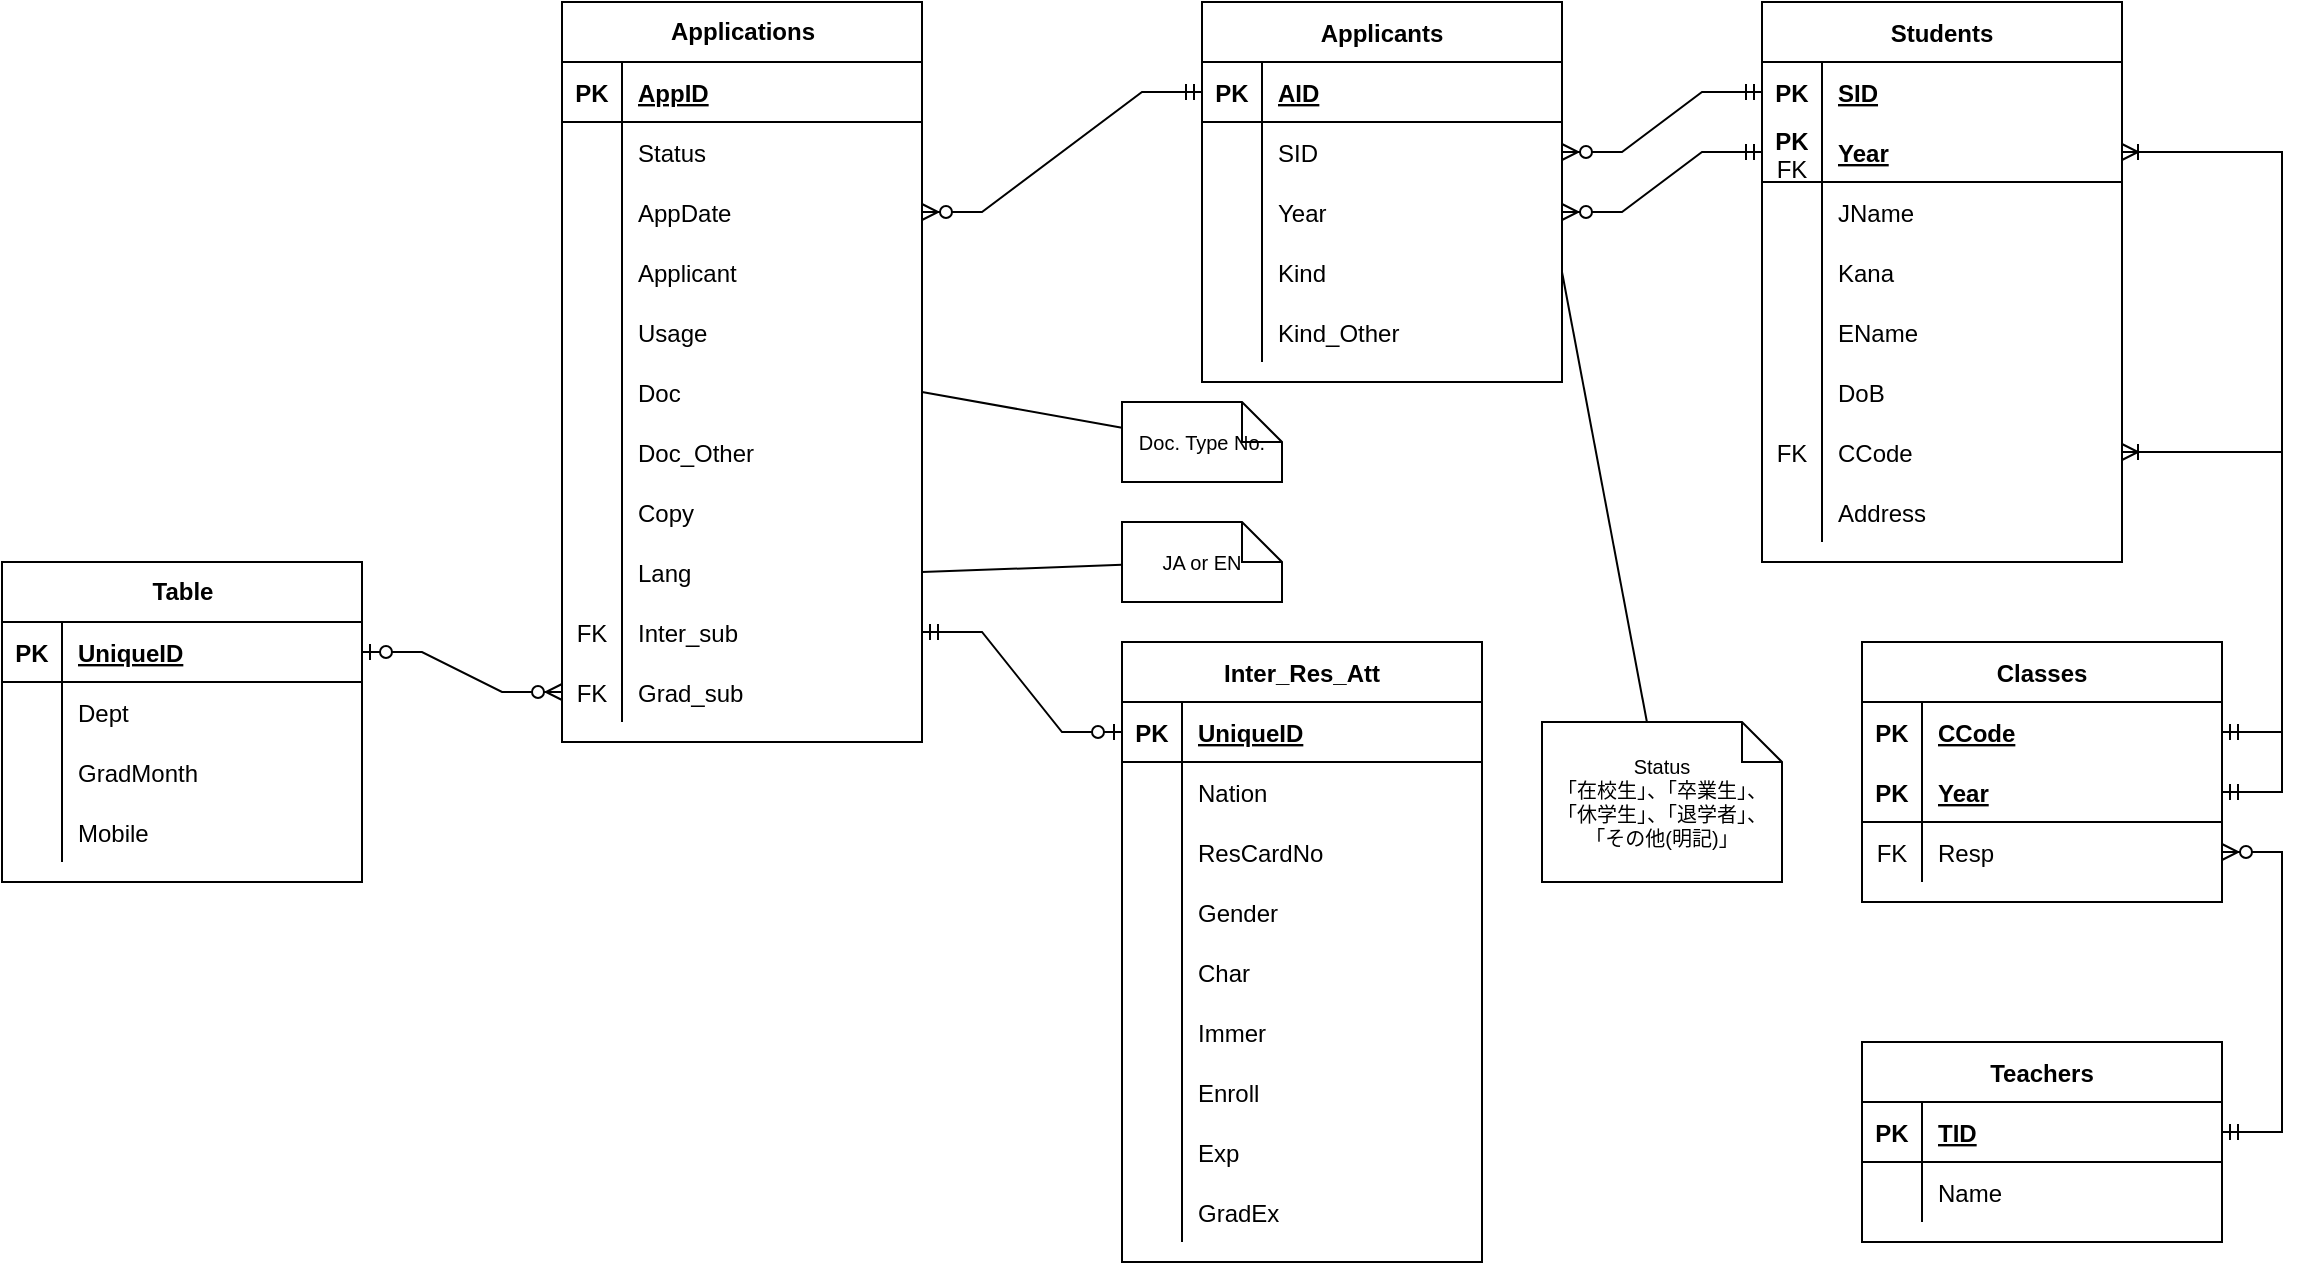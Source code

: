 <mxfile version="13.6.2" type="device"><diagram id="6iHWt4eawKjjmFXK4qab" name="app."><mxGraphModel dx="1423" dy="882" grid="1" gridSize="10" guides="1" tooltips="1" connect="1" arrows="1" fold="1" page="1" pageScale="1" pageWidth="1169" pageHeight="827" math="0" shadow="0"><root><mxCell id="0"/><mxCell id="1" parent="0"/><mxCell id="gwAdQqBneZFHo5yo5aBn-1" style="rounded=0;orthogonalLoop=1;jettySize=auto;html=1;fontSize=10;endArrow=none;endFill=0;entryX=1;entryY=0.5;entryDx=0;entryDy=0;" edge="1" parent="1" source="gwAdQqBneZFHo5yo5aBn-2" target="gwAdQqBneZFHo5yo5aBn-25"><mxGeometry relative="1" as="geometry"/></mxCell><mxCell id="gwAdQqBneZFHo5yo5aBn-2" value="Status&lt;br style=&quot;font-size: 10px&quot;&gt;「在校生」、「卒業生」、「休学生」、「退学者」、「その他(明記)」" style="shape=note;size=20;whiteSpace=wrap;html=1;fontSize=10;" vertex="1" parent="1"><mxGeometry x="780" y="440" width="120" height="80" as="geometry"/></mxCell><mxCell id="gwAdQqBneZFHo5yo5aBn-3" style="edgeStyle=entityRelationEdgeStyle;rounded=0;orthogonalLoop=1;jettySize=auto;html=1;startArrow=ERmandOne;startFill=0;endArrow=ERzeroToMany;endFill=1;" edge="1" parent="1" source="gwAdQqBneZFHo5yo5aBn-66" target="gwAdQqBneZFHo5yo5aBn-19"><mxGeometry relative="1" as="geometry"/></mxCell><mxCell id="gwAdQqBneZFHo5yo5aBn-4" style="edgeStyle=entityRelationEdgeStyle;rounded=0;orthogonalLoop=1;jettySize=auto;html=1;startArrow=ERmandOne;startFill=0;endArrow=ERzeroToMany;endFill=1;" edge="1" parent="1" source="gwAdQqBneZFHo5yo5aBn-69" target="gwAdQqBneZFHo5yo5aBn-22"><mxGeometry relative="1" as="geometry"/></mxCell><mxCell id="gwAdQqBneZFHo5yo5aBn-5" style="edgeStyle=entityRelationEdgeStyle;rounded=0;orthogonalLoop=1;jettySize=auto;html=1;startArrow=ERmandOne;startFill=0;endArrow=ERoneToMany;endFill=0;" edge="1" parent="1" source="gwAdQqBneZFHo5yo5aBn-132" target="gwAdQqBneZFHo5yo5aBn-84"><mxGeometry relative="1" as="geometry"/></mxCell><mxCell id="gwAdQqBneZFHo5yo5aBn-6" style="edgeStyle=entityRelationEdgeStyle;rounded=0;orthogonalLoop=1;jettySize=auto;html=1;startArrow=ERmandOne;startFill=0;endArrow=ERoneToMany;endFill=0;" edge="1" parent="1" source="gwAdQqBneZFHo5yo5aBn-135" target="gwAdQqBneZFHo5yo5aBn-69"><mxGeometry relative="1" as="geometry"/></mxCell><mxCell id="gwAdQqBneZFHo5yo5aBn-7" style="edgeStyle=entityRelationEdgeStyle;rounded=0;orthogonalLoop=1;jettySize=auto;html=1;startArrow=ERmandOne;startFill=0;endArrow=ERzeroToMany;endFill=1;" edge="1" parent="1" source="gwAdQqBneZFHo5yo5aBn-142" target="gwAdQqBneZFHo5yo5aBn-138"><mxGeometry relative="1" as="geometry"/></mxCell><mxCell id="gwAdQqBneZFHo5yo5aBn-8" style="rounded=0;orthogonalLoop=1;jettySize=auto;html=1;endArrow=none;endFill=0;fontSize=10;entryX=1;entryY=0.5;entryDx=0;entryDy=0;" edge="1" parent="1" source="gwAdQqBneZFHo5yo5aBn-9" target="gwAdQqBneZFHo5yo5aBn-56"><mxGeometry relative="1" as="geometry"/></mxCell><mxCell id="gwAdQqBneZFHo5yo5aBn-9" value="JA or EN" style="shape=note;size=20;whiteSpace=wrap;html=1;strokeColor=#000000;fontSize=10;" vertex="1" parent="1"><mxGeometry x="570" y="340" width="80" height="40" as="geometry"/></mxCell><mxCell id="gwAdQqBneZFHo5yo5aBn-10" style="edgeStyle=entityRelationEdgeStyle;rounded=0;orthogonalLoop=1;jettySize=auto;html=1;startArrow=ERzeroToOne;startFill=1;endArrow=ERmandOne;endFill=0;" edge="1" parent="1" source="gwAdQqBneZFHo5yo5aBn-91" target="gwAdQqBneZFHo5yo5aBn-59"><mxGeometry relative="1" as="geometry"/></mxCell><mxCell id="gwAdQqBneZFHo5yo5aBn-11" style="edgeStyle=entityRelationEdgeStyle;rounded=0;orthogonalLoop=1;jettySize=auto;html=1;exitX=1;exitY=0.5;exitDx=0;exitDy=0;startArrow=ERzeroToMany;startFill=1;endArrow=ERmandOne;endFill=0;" edge="1" parent="1" source="gwAdQqBneZFHo5yo5aBn-38" target="gwAdQqBneZFHo5yo5aBn-16"><mxGeometry relative="1" as="geometry"/></mxCell><mxCell id="gwAdQqBneZFHo5yo5aBn-12" value="Doc. Type No." style="shape=note;size=20;whiteSpace=wrap;html=1;strokeColor=#000000;fontSize=10;" vertex="1" parent="1"><mxGeometry x="570" y="280" width="80" height="40" as="geometry"/></mxCell><mxCell id="gwAdQqBneZFHo5yo5aBn-13" style="rounded=0;orthogonalLoop=1;jettySize=auto;html=1;exitX=1;exitY=0.5;exitDx=0;exitDy=0;startArrow=none;startFill=0;endArrow=none;endFill=0;" edge="1" parent="1" source="gwAdQqBneZFHo5yo5aBn-47" target="gwAdQqBneZFHo5yo5aBn-12"><mxGeometry relative="1" as="geometry"/></mxCell><mxCell id="gwAdQqBneZFHo5yo5aBn-14" style="edgeStyle=entityRelationEdgeStyle;rounded=0;orthogonalLoop=1;jettySize=auto;html=1;exitX=1;exitY=0.5;exitDx=0;exitDy=0;startArrow=ERzeroToOne;startFill=1;endArrow=ERzeroToMany;endFill=1;" edge="1" parent="1" source="gwAdQqBneZFHo5yo5aBn-119" target="gwAdQqBneZFHo5yo5aBn-62"><mxGeometry relative="1" as="geometry"/></mxCell><mxCell id="gwAdQqBneZFHo5yo5aBn-15" value="Applicants" style="shape=table;startSize=30;container=1;collapsible=1;childLayout=tableLayout;fixedRows=1;rowLines=0;fontStyle=1;align=center;resizeLast=1;strokeColor=#000000;" vertex="1" parent="1"><mxGeometry x="610" y="80" width="180" height="190" as="geometry"/></mxCell><mxCell id="gwAdQqBneZFHo5yo5aBn-16" value="" style="shape=partialRectangle;collapsible=0;dropTarget=0;pointerEvents=0;fillColor=none;top=0;left=0;bottom=1;right=0;points=[[0,0.5],[1,0.5]];portConstraint=eastwest;" vertex="1" parent="gwAdQqBneZFHo5yo5aBn-15"><mxGeometry y="30" width="180" height="30" as="geometry"/></mxCell><mxCell id="gwAdQqBneZFHo5yo5aBn-17" value="PK" style="shape=partialRectangle;connectable=0;fillColor=none;top=0;left=0;bottom=0;right=0;fontStyle=1;overflow=hidden;" vertex="1" parent="gwAdQqBneZFHo5yo5aBn-16"><mxGeometry width="30" height="30" as="geometry"/></mxCell><mxCell id="gwAdQqBneZFHo5yo5aBn-18" value="AID" style="shape=partialRectangle;connectable=0;fillColor=none;top=0;left=0;bottom=0;right=0;align=left;spacingLeft=6;fontStyle=5;overflow=hidden;" vertex="1" parent="gwAdQqBneZFHo5yo5aBn-16"><mxGeometry x="30" width="150" height="30" as="geometry"/></mxCell><mxCell id="gwAdQqBneZFHo5yo5aBn-19" value="" style="shape=partialRectangle;collapsible=0;dropTarget=0;pointerEvents=0;fillColor=none;top=0;left=0;bottom=0;right=0;points=[[0,0.5],[1,0.5]];portConstraint=eastwest;" vertex="1" parent="gwAdQqBneZFHo5yo5aBn-15"><mxGeometry y="60" width="180" height="30" as="geometry"/></mxCell><mxCell id="gwAdQqBneZFHo5yo5aBn-20" value="" style="shape=partialRectangle;connectable=0;fillColor=none;top=0;left=0;bottom=0;right=0;editable=1;overflow=hidden;" vertex="1" parent="gwAdQqBneZFHo5yo5aBn-19"><mxGeometry width="30" height="30" as="geometry"/></mxCell><mxCell id="gwAdQqBneZFHo5yo5aBn-21" value="SID" style="shape=partialRectangle;connectable=0;fillColor=none;top=0;left=0;bottom=0;right=0;align=left;spacingLeft=6;overflow=hidden;" vertex="1" parent="gwAdQqBneZFHo5yo5aBn-19"><mxGeometry x="30" width="150" height="30" as="geometry"/></mxCell><mxCell id="gwAdQqBneZFHo5yo5aBn-22" value="" style="shape=partialRectangle;collapsible=0;dropTarget=0;pointerEvents=0;fillColor=none;top=0;left=0;bottom=0;right=0;points=[[0,0.5],[1,0.5]];portConstraint=eastwest;" vertex="1" parent="gwAdQqBneZFHo5yo5aBn-15"><mxGeometry y="90" width="180" height="30" as="geometry"/></mxCell><mxCell id="gwAdQqBneZFHo5yo5aBn-23" value="" style="shape=partialRectangle;connectable=0;fillColor=none;top=0;left=0;bottom=0;right=0;editable=1;overflow=hidden;" vertex="1" parent="gwAdQqBneZFHo5yo5aBn-22"><mxGeometry width="30" height="30" as="geometry"/></mxCell><mxCell id="gwAdQqBneZFHo5yo5aBn-24" value="Year" style="shape=partialRectangle;connectable=0;fillColor=none;top=0;left=0;bottom=0;right=0;align=left;spacingLeft=6;overflow=hidden;" vertex="1" parent="gwAdQqBneZFHo5yo5aBn-22"><mxGeometry x="30" width="150" height="30" as="geometry"/></mxCell><mxCell id="gwAdQqBneZFHo5yo5aBn-25" value="" style="shape=partialRectangle;collapsible=0;dropTarget=0;pointerEvents=0;fillColor=none;top=0;left=0;bottom=0;right=0;points=[[0,0.5],[1,0.5]];portConstraint=eastwest;" vertex="1" parent="gwAdQqBneZFHo5yo5aBn-15"><mxGeometry y="120" width="180" height="30" as="geometry"/></mxCell><mxCell id="gwAdQqBneZFHo5yo5aBn-26" value="" style="shape=partialRectangle;connectable=0;fillColor=none;top=0;left=0;bottom=0;right=0;editable=1;overflow=hidden;" vertex="1" parent="gwAdQqBneZFHo5yo5aBn-25"><mxGeometry width="30" height="30" as="geometry"/></mxCell><mxCell id="gwAdQqBneZFHo5yo5aBn-27" value="Kind" style="shape=partialRectangle;connectable=0;fillColor=none;top=0;left=0;bottom=0;right=0;align=left;spacingLeft=6;overflow=hidden;" vertex="1" parent="gwAdQqBneZFHo5yo5aBn-25"><mxGeometry x="30" width="150" height="30" as="geometry"/></mxCell><mxCell id="gwAdQqBneZFHo5yo5aBn-28" value="" style="shape=partialRectangle;collapsible=0;dropTarget=0;pointerEvents=0;fillColor=none;top=0;left=0;bottom=0;right=0;points=[[0,0.5],[1,0.5]];portConstraint=eastwest;" vertex="1" parent="gwAdQqBneZFHo5yo5aBn-15"><mxGeometry y="150" width="180" height="30" as="geometry"/></mxCell><mxCell id="gwAdQqBneZFHo5yo5aBn-29" value="" style="shape=partialRectangle;connectable=0;fillColor=none;top=0;left=0;bottom=0;right=0;editable=1;overflow=hidden;" vertex="1" parent="gwAdQqBneZFHo5yo5aBn-28"><mxGeometry width="30" height="30" as="geometry"/></mxCell><mxCell id="gwAdQqBneZFHo5yo5aBn-30" value="Kind_Other" style="shape=partialRectangle;connectable=0;fillColor=none;top=0;left=0;bottom=0;right=0;align=left;spacingLeft=6;overflow=hidden;" vertex="1" parent="gwAdQqBneZFHo5yo5aBn-28"><mxGeometry x="30" width="150" height="30" as="geometry"/></mxCell><mxCell id="gwAdQqBneZFHo5yo5aBn-31" value="Applications" style="shape=table;startSize=30;container=1;collapsible=1;childLayout=tableLayout;fixedRows=1;rowLines=0;fontStyle=1;align=center;resizeLast=1;html=1;" vertex="1" parent="1"><mxGeometry x="290" y="80" width="180" height="370" as="geometry"/></mxCell><mxCell id="gwAdQqBneZFHo5yo5aBn-32" value="" style="shape=partialRectangle;collapsible=0;dropTarget=0;pointerEvents=0;fillColor=none;top=0;left=0;bottom=1;right=0;points=[[0,0.5],[1,0.5]];portConstraint=eastwest;" vertex="1" parent="gwAdQqBneZFHo5yo5aBn-31"><mxGeometry y="30" width="180" height="30" as="geometry"/></mxCell><mxCell id="gwAdQqBneZFHo5yo5aBn-33" value="PK" style="shape=partialRectangle;connectable=0;fillColor=none;top=0;left=0;bottom=0;right=0;fontStyle=1;overflow=hidden;" vertex="1" parent="gwAdQqBneZFHo5yo5aBn-32"><mxGeometry width="30" height="30" as="geometry"/></mxCell><mxCell id="gwAdQqBneZFHo5yo5aBn-34" value="AppID" style="shape=partialRectangle;connectable=0;fillColor=none;top=0;left=0;bottom=0;right=0;align=left;spacingLeft=6;fontStyle=5;overflow=hidden;" vertex="1" parent="gwAdQqBneZFHo5yo5aBn-32"><mxGeometry x="30" width="150" height="30" as="geometry"/></mxCell><mxCell id="gwAdQqBneZFHo5yo5aBn-35" value="" style="shape=partialRectangle;collapsible=0;dropTarget=0;pointerEvents=0;fillColor=none;top=0;left=0;bottom=0;right=0;points=[[0,0.5],[1,0.5]];portConstraint=eastwest;html=1;" vertex="1" parent="gwAdQqBneZFHo5yo5aBn-31"><mxGeometry y="60" width="180" height="30" as="geometry"/></mxCell><mxCell id="gwAdQqBneZFHo5yo5aBn-36" value="" style="shape=partialRectangle;connectable=0;fillColor=none;top=0;left=0;bottom=0;right=0;fontStyle=0;overflow=hidden;" vertex="1" parent="gwAdQqBneZFHo5yo5aBn-35"><mxGeometry width="30" height="30" as="geometry"/></mxCell><mxCell id="gwAdQqBneZFHo5yo5aBn-37" value="Status" style="shape=partialRectangle;connectable=0;fillColor=none;top=0;left=0;bottom=0;right=0;align=left;spacingLeft=6;fontStyle=0;overflow=hidden;" vertex="1" parent="gwAdQqBneZFHo5yo5aBn-35"><mxGeometry x="30" width="150" height="30" as="geometry"/></mxCell><mxCell id="gwAdQqBneZFHo5yo5aBn-38" value="" style="shape=partialRectangle;collapsible=0;dropTarget=0;pointerEvents=0;fillColor=none;top=0;left=0;bottom=0;right=0;points=[[0,0.5],[1,0.5]];portConstraint=eastwest;" vertex="1" parent="gwAdQqBneZFHo5yo5aBn-31"><mxGeometry y="90" width="180" height="30" as="geometry"/></mxCell><mxCell id="gwAdQqBneZFHo5yo5aBn-39" value="" style="shape=partialRectangle;connectable=0;fillColor=none;top=0;left=0;bottom=0;right=0;editable=1;overflow=hidden;" vertex="1" parent="gwAdQqBneZFHo5yo5aBn-38"><mxGeometry width="30" height="30" as="geometry"/></mxCell><mxCell id="gwAdQqBneZFHo5yo5aBn-40" value="AppDate" style="shape=partialRectangle;connectable=0;fillColor=none;top=0;left=0;bottom=0;right=0;align=left;spacingLeft=6;overflow=hidden;" vertex="1" parent="gwAdQqBneZFHo5yo5aBn-38"><mxGeometry x="30" width="150" height="30" as="geometry"/></mxCell><mxCell id="gwAdQqBneZFHo5yo5aBn-41" value="" style="shape=partialRectangle;collapsible=0;dropTarget=0;pointerEvents=0;fillColor=none;top=0;left=0;bottom=0;right=0;points=[[0,0.5],[1,0.5]];portConstraint=eastwest;" vertex="1" parent="gwAdQqBneZFHo5yo5aBn-31"><mxGeometry y="120" width="180" height="30" as="geometry"/></mxCell><mxCell id="gwAdQqBneZFHo5yo5aBn-42" value="" style="shape=partialRectangle;connectable=0;fillColor=none;top=0;left=0;bottom=0;right=0;editable=1;overflow=hidden;" vertex="1" parent="gwAdQqBneZFHo5yo5aBn-41"><mxGeometry width="30" height="30" as="geometry"/></mxCell><mxCell id="gwAdQqBneZFHo5yo5aBn-43" value="Applicant" style="shape=partialRectangle;connectable=0;fillColor=none;top=0;left=0;bottom=0;right=0;align=left;spacingLeft=6;overflow=hidden;" vertex="1" parent="gwAdQqBneZFHo5yo5aBn-41"><mxGeometry x="30" width="150" height="30" as="geometry"/></mxCell><mxCell id="gwAdQqBneZFHo5yo5aBn-44" value="" style="shape=partialRectangle;collapsible=0;dropTarget=0;pointerEvents=0;fillColor=none;top=0;left=0;bottom=0;right=0;points=[[0,0.5],[1,0.5]];portConstraint=eastwest;" vertex="1" parent="gwAdQqBneZFHo5yo5aBn-31"><mxGeometry y="150" width="180" height="30" as="geometry"/></mxCell><mxCell id="gwAdQqBneZFHo5yo5aBn-45" value="" style="shape=partialRectangle;connectable=0;fillColor=none;top=0;left=0;bottom=0;right=0;editable=1;overflow=hidden;" vertex="1" parent="gwAdQqBneZFHo5yo5aBn-44"><mxGeometry width="30" height="30" as="geometry"/></mxCell><mxCell id="gwAdQqBneZFHo5yo5aBn-46" value="Usage" style="shape=partialRectangle;connectable=0;fillColor=none;top=0;left=0;bottom=0;right=0;align=left;spacingLeft=6;overflow=hidden;" vertex="1" parent="gwAdQqBneZFHo5yo5aBn-44"><mxGeometry x="30" width="150" height="30" as="geometry"/></mxCell><mxCell id="gwAdQqBneZFHo5yo5aBn-47" value="" style="shape=partialRectangle;collapsible=0;dropTarget=0;pointerEvents=0;fillColor=none;top=0;left=0;bottom=0;right=0;points=[[0,0.5],[1,0.5]];portConstraint=eastwest;" vertex="1" parent="gwAdQqBneZFHo5yo5aBn-31"><mxGeometry y="180" width="180" height="30" as="geometry"/></mxCell><mxCell id="gwAdQqBneZFHo5yo5aBn-48" value="" style="shape=partialRectangle;connectable=0;fillColor=none;top=0;left=0;bottom=0;right=0;editable=1;overflow=hidden;" vertex="1" parent="gwAdQqBneZFHo5yo5aBn-47"><mxGeometry width="30" height="30" as="geometry"/></mxCell><mxCell id="gwAdQqBneZFHo5yo5aBn-49" value="Doc" style="shape=partialRectangle;connectable=0;fillColor=none;top=0;left=0;bottom=0;right=0;align=left;spacingLeft=6;overflow=hidden;" vertex="1" parent="gwAdQqBneZFHo5yo5aBn-47"><mxGeometry x="30" width="150" height="30" as="geometry"/></mxCell><mxCell id="gwAdQqBneZFHo5yo5aBn-50" value="" style="shape=partialRectangle;collapsible=0;dropTarget=0;pointerEvents=0;fillColor=none;top=0;left=0;bottom=0;right=0;points=[[0,0.5],[1,0.5]];portConstraint=eastwest;" vertex="1" parent="gwAdQqBneZFHo5yo5aBn-31"><mxGeometry y="210" width="180" height="30" as="geometry"/></mxCell><mxCell id="gwAdQqBneZFHo5yo5aBn-51" value="" style="shape=partialRectangle;connectable=0;fillColor=none;top=0;left=0;bottom=0;right=0;editable=1;overflow=hidden;" vertex="1" parent="gwAdQqBneZFHo5yo5aBn-50"><mxGeometry width="30" height="30" as="geometry"/></mxCell><mxCell id="gwAdQqBneZFHo5yo5aBn-52" value="Doc_Other" style="shape=partialRectangle;connectable=0;fillColor=none;top=0;left=0;bottom=0;right=0;align=left;spacingLeft=6;overflow=hidden;" vertex="1" parent="gwAdQqBneZFHo5yo5aBn-50"><mxGeometry x="30" width="150" height="30" as="geometry"/></mxCell><mxCell id="gwAdQqBneZFHo5yo5aBn-53" value="" style="shape=partialRectangle;collapsible=0;dropTarget=0;pointerEvents=0;fillColor=none;top=0;left=0;bottom=0;right=0;points=[[0,0.5],[1,0.5]];portConstraint=eastwest;" vertex="1" parent="gwAdQqBneZFHo5yo5aBn-31"><mxGeometry y="240" width="180" height="30" as="geometry"/></mxCell><mxCell id="gwAdQqBneZFHo5yo5aBn-54" value="" style="shape=partialRectangle;connectable=0;fillColor=none;top=0;left=0;bottom=0;right=0;editable=1;overflow=hidden;" vertex="1" parent="gwAdQqBneZFHo5yo5aBn-53"><mxGeometry width="30" height="30" as="geometry"/></mxCell><mxCell id="gwAdQqBneZFHo5yo5aBn-55" value="Copy" style="shape=partialRectangle;connectable=0;fillColor=none;top=0;left=0;bottom=0;right=0;align=left;spacingLeft=6;overflow=hidden;" vertex="1" parent="gwAdQqBneZFHo5yo5aBn-53"><mxGeometry x="30" width="150" height="30" as="geometry"/></mxCell><mxCell id="gwAdQqBneZFHo5yo5aBn-56" value="" style="shape=partialRectangle;collapsible=0;dropTarget=0;pointerEvents=0;fillColor=none;top=0;left=0;bottom=0;right=0;points=[[0,0.5],[1,0.5]];portConstraint=eastwest;" vertex="1" parent="gwAdQqBneZFHo5yo5aBn-31"><mxGeometry y="270" width="180" height="30" as="geometry"/></mxCell><mxCell id="gwAdQqBneZFHo5yo5aBn-57" value="" style="shape=partialRectangle;connectable=0;fillColor=none;top=0;left=0;bottom=0;right=0;editable=1;overflow=hidden;" vertex="1" parent="gwAdQqBneZFHo5yo5aBn-56"><mxGeometry width="30" height="30" as="geometry"/></mxCell><mxCell id="gwAdQqBneZFHo5yo5aBn-58" value="Lang" style="shape=partialRectangle;connectable=0;fillColor=none;top=0;left=0;bottom=0;right=0;align=left;spacingLeft=6;overflow=hidden;" vertex="1" parent="gwAdQqBneZFHo5yo5aBn-56"><mxGeometry x="30" width="150" height="30" as="geometry"/></mxCell><mxCell id="gwAdQqBneZFHo5yo5aBn-59" value="" style="shape=partialRectangle;collapsible=0;dropTarget=0;pointerEvents=0;fillColor=none;top=0;left=0;bottom=0;right=0;points=[[0,0.5],[1,0.5]];portConstraint=eastwest;" vertex="1" parent="gwAdQqBneZFHo5yo5aBn-31"><mxGeometry y="300" width="180" height="30" as="geometry"/></mxCell><mxCell id="gwAdQqBneZFHo5yo5aBn-60" value="FK" style="shape=partialRectangle;connectable=0;fillColor=none;top=0;left=0;bottom=0;right=0;editable=1;overflow=hidden;" vertex="1" parent="gwAdQqBneZFHo5yo5aBn-59"><mxGeometry width="30" height="30" as="geometry"/></mxCell><mxCell id="gwAdQqBneZFHo5yo5aBn-61" value="Inter_sub" style="shape=partialRectangle;connectable=0;fillColor=none;top=0;left=0;bottom=0;right=0;align=left;spacingLeft=6;overflow=hidden;" vertex="1" parent="gwAdQqBneZFHo5yo5aBn-59"><mxGeometry x="30" width="150" height="30" as="geometry"/></mxCell><mxCell id="gwAdQqBneZFHo5yo5aBn-62" value="" style="shape=partialRectangle;collapsible=0;dropTarget=0;pointerEvents=0;fillColor=none;top=0;left=0;bottom=0;right=0;points=[[0,0.5],[1,0.5]];portConstraint=eastwest;" vertex="1" parent="gwAdQqBneZFHo5yo5aBn-31"><mxGeometry y="330" width="180" height="30" as="geometry"/></mxCell><mxCell id="gwAdQqBneZFHo5yo5aBn-63" value="FK" style="shape=partialRectangle;connectable=0;fillColor=none;top=0;left=0;bottom=0;right=0;editable=1;overflow=hidden;" vertex="1" parent="gwAdQqBneZFHo5yo5aBn-62"><mxGeometry width="30" height="30" as="geometry"/></mxCell><mxCell id="gwAdQqBneZFHo5yo5aBn-64" value="Grad_sub" style="shape=partialRectangle;connectable=0;fillColor=none;top=0;left=0;bottom=0;right=0;align=left;spacingLeft=6;overflow=hidden;" vertex="1" parent="gwAdQqBneZFHo5yo5aBn-62"><mxGeometry x="30" width="150" height="30" as="geometry"/></mxCell><mxCell id="gwAdQqBneZFHo5yo5aBn-65" value="Students" style="shape=table;startSize=30;container=1;collapsible=1;childLayout=tableLayout;fixedRows=1;rowLines=0;fontStyle=1;align=center;resizeLast=1;" vertex="1" parent="1"><mxGeometry x="890" y="80" width="180" height="280" as="geometry"/></mxCell><mxCell id="gwAdQqBneZFHo5yo5aBn-66" value="" style="shape=partialRectangle;collapsible=0;dropTarget=0;pointerEvents=0;fillColor=none;top=0;left=0;bottom=0;right=0;points=[[0,0.5],[1,0.5]];portConstraint=eastwest;strokeColor=#000000;" vertex="1" parent="gwAdQqBneZFHo5yo5aBn-65"><mxGeometry y="30" width="180" height="30" as="geometry"/></mxCell><mxCell id="gwAdQqBneZFHo5yo5aBn-67" value="PK" style="shape=partialRectangle;connectable=0;fillColor=none;top=0;left=0;bottom=0;right=0;fontStyle=1;overflow=hidden;" vertex="1" parent="gwAdQqBneZFHo5yo5aBn-66"><mxGeometry width="30" height="30" as="geometry"/></mxCell><mxCell id="gwAdQqBneZFHo5yo5aBn-68" value="SID" style="shape=partialRectangle;connectable=0;fillColor=none;top=0;left=0;bottom=0;right=0;align=left;spacingLeft=6;fontStyle=5;overflow=hidden;" vertex="1" parent="gwAdQqBneZFHo5yo5aBn-66"><mxGeometry x="30" width="150" height="30" as="geometry"/></mxCell><mxCell id="gwAdQqBneZFHo5yo5aBn-69" value="" style="shape=partialRectangle;collapsible=0;dropTarget=0;pointerEvents=0;fillColor=none;top=0;left=0;bottom=1;right=0;points=[[0,0.5],[1,0.5]];portConstraint=eastwest;" vertex="1" parent="gwAdQqBneZFHo5yo5aBn-65"><mxGeometry y="60" width="180" height="30" as="geometry"/></mxCell><mxCell id="gwAdQqBneZFHo5yo5aBn-70" value="&lt;b&gt;PK&lt;/b&gt;&lt;br&gt;FK" style="shape=partialRectangle;connectable=0;fillColor=none;top=0;left=0;bottom=0;right=0;fontStyle=0;overflow=hidden;strokeColor=none;html=1;" vertex="1" parent="gwAdQqBneZFHo5yo5aBn-69"><mxGeometry width="30" height="30" as="geometry"/></mxCell><mxCell id="gwAdQqBneZFHo5yo5aBn-71" value="Year" style="shape=partialRectangle;connectable=0;fillColor=none;top=0;left=0;bottom=0;right=0;align=left;spacingLeft=6;fontStyle=5;overflow=hidden;strokeColor=none;" vertex="1" parent="gwAdQqBneZFHo5yo5aBn-69"><mxGeometry x="30" width="150" height="30" as="geometry"/></mxCell><mxCell id="gwAdQqBneZFHo5yo5aBn-72" value="" style="shape=partialRectangle;collapsible=0;dropTarget=0;pointerEvents=0;fillColor=none;top=0;left=0;bottom=0;right=0;points=[[0,0.5],[1,0.5]];portConstraint=eastwest;" vertex="1" parent="gwAdQqBneZFHo5yo5aBn-65"><mxGeometry y="90" width="180" height="30" as="geometry"/></mxCell><mxCell id="gwAdQqBneZFHo5yo5aBn-73" value="" style="shape=partialRectangle;connectable=0;fillColor=none;top=0;left=0;bottom=0;right=0;editable=1;overflow=hidden;" vertex="1" parent="gwAdQqBneZFHo5yo5aBn-72"><mxGeometry width="30" height="30" as="geometry"/></mxCell><mxCell id="gwAdQqBneZFHo5yo5aBn-74" value="JName" style="shape=partialRectangle;connectable=0;fillColor=none;top=0;left=0;bottom=0;right=0;align=left;spacingLeft=6;overflow=hidden;" vertex="1" parent="gwAdQqBneZFHo5yo5aBn-72"><mxGeometry x="30" width="150" height="30" as="geometry"/></mxCell><mxCell id="gwAdQqBneZFHo5yo5aBn-75" value="" style="shape=partialRectangle;collapsible=0;dropTarget=0;pointerEvents=0;fillColor=none;top=0;left=0;bottom=0;right=0;points=[[0,0.5],[1,0.5]];portConstraint=eastwest;" vertex="1" parent="gwAdQqBneZFHo5yo5aBn-65"><mxGeometry y="120" width="180" height="30" as="geometry"/></mxCell><mxCell id="gwAdQqBneZFHo5yo5aBn-76" value="" style="shape=partialRectangle;connectable=0;fillColor=none;top=0;left=0;bottom=0;right=0;editable=1;overflow=hidden;" vertex="1" parent="gwAdQqBneZFHo5yo5aBn-75"><mxGeometry width="30" height="30" as="geometry"/></mxCell><mxCell id="gwAdQqBneZFHo5yo5aBn-77" value="Kana" style="shape=partialRectangle;connectable=0;fillColor=none;top=0;left=0;bottom=0;right=0;align=left;spacingLeft=6;overflow=hidden;" vertex="1" parent="gwAdQqBneZFHo5yo5aBn-75"><mxGeometry x="30" width="150" height="30" as="geometry"/></mxCell><mxCell id="gwAdQqBneZFHo5yo5aBn-78" value="" style="shape=partialRectangle;collapsible=0;dropTarget=0;pointerEvents=0;fillColor=none;top=0;left=0;bottom=0;right=0;points=[[0,0.5],[1,0.5]];portConstraint=eastwest;" vertex="1" parent="gwAdQqBneZFHo5yo5aBn-65"><mxGeometry y="150" width="180" height="30" as="geometry"/></mxCell><mxCell id="gwAdQqBneZFHo5yo5aBn-79" value="" style="shape=partialRectangle;connectable=0;fillColor=none;top=0;left=0;bottom=0;right=0;editable=1;overflow=hidden;" vertex="1" parent="gwAdQqBneZFHo5yo5aBn-78"><mxGeometry width="30" height="30" as="geometry"/></mxCell><mxCell id="gwAdQqBneZFHo5yo5aBn-80" value="EName" style="shape=partialRectangle;connectable=0;fillColor=none;top=0;left=0;bottom=0;right=0;align=left;spacingLeft=6;overflow=hidden;" vertex="1" parent="gwAdQqBneZFHo5yo5aBn-78"><mxGeometry x="30" width="150" height="30" as="geometry"/></mxCell><mxCell id="gwAdQqBneZFHo5yo5aBn-81" value="" style="shape=partialRectangle;collapsible=0;dropTarget=0;pointerEvents=0;fillColor=none;top=0;left=0;bottom=0;right=0;points=[[0,0.5],[1,0.5]];portConstraint=eastwest;" vertex="1" parent="gwAdQqBneZFHo5yo5aBn-65"><mxGeometry y="180" width="180" height="30" as="geometry"/></mxCell><mxCell id="gwAdQqBneZFHo5yo5aBn-82" value="" style="shape=partialRectangle;connectable=0;fillColor=none;top=0;left=0;bottom=0;right=0;editable=1;overflow=hidden;" vertex="1" parent="gwAdQqBneZFHo5yo5aBn-81"><mxGeometry width="30" height="30" as="geometry"/></mxCell><mxCell id="gwAdQqBneZFHo5yo5aBn-83" value="DoB" style="shape=partialRectangle;connectable=0;fillColor=none;top=0;left=0;bottom=0;right=0;align=left;spacingLeft=6;overflow=hidden;" vertex="1" parent="gwAdQqBneZFHo5yo5aBn-81"><mxGeometry x="30" width="150" height="30" as="geometry"/></mxCell><mxCell id="gwAdQqBneZFHo5yo5aBn-84" value="" style="shape=partialRectangle;collapsible=0;dropTarget=0;pointerEvents=0;fillColor=none;top=0;left=0;bottom=0;right=0;points=[[0,0.5],[1,0.5]];portConstraint=eastwest;" vertex="1" parent="gwAdQqBneZFHo5yo5aBn-65"><mxGeometry y="210" width="180" height="30" as="geometry"/></mxCell><mxCell id="gwAdQqBneZFHo5yo5aBn-85" value="FK" style="shape=partialRectangle;connectable=0;fillColor=none;top=0;left=0;bottom=0;right=0;editable=1;overflow=hidden;" vertex="1" parent="gwAdQqBneZFHo5yo5aBn-84"><mxGeometry width="30" height="30" as="geometry"/></mxCell><mxCell id="gwAdQqBneZFHo5yo5aBn-86" value="CCode" style="shape=partialRectangle;connectable=0;fillColor=none;top=0;left=0;bottom=0;right=0;align=left;spacingLeft=6;overflow=hidden;" vertex="1" parent="gwAdQqBneZFHo5yo5aBn-84"><mxGeometry x="30" width="150" height="30" as="geometry"/></mxCell><mxCell id="gwAdQqBneZFHo5yo5aBn-87" value="" style="shape=partialRectangle;collapsible=0;dropTarget=0;pointerEvents=0;fillColor=none;top=0;left=0;bottom=0;right=0;points=[[0,0.5],[1,0.5]];portConstraint=eastwest;" vertex="1" parent="gwAdQqBneZFHo5yo5aBn-65"><mxGeometry y="240" width="180" height="30" as="geometry"/></mxCell><mxCell id="gwAdQqBneZFHo5yo5aBn-88" value="" style="shape=partialRectangle;connectable=0;fillColor=none;top=0;left=0;bottom=0;right=0;editable=1;overflow=hidden;" vertex="1" parent="gwAdQqBneZFHo5yo5aBn-87"><mxGeometry width="30" height="30" as="geometry"/></mxCell><mxCell id="gwAdQqBneZFHo5yo5aBn-89" value="Address" style="shape=partialRectangle;connectable=0;fillColor=none;top=0;left=0;bottom=0;right=0;align=left;spacingLeft=6;overflow=hidden;" vertex="1" parent="gwAdQqBneZFHo5yo5aBn-87"><mxGeometry x="30" width="150" height="30" as="geometry"/></mxCell><mxCell id="gwAdQqBneZFHo5yo5aBn-90" value="Inter_Res_Att" style="shape=table;startSize=30;container=1;collapsible=1;childLayout=tableLayout;fixedRows=1;rowLines=0;fontStyle=1;align=center;resizeLast=1;" vertex="1" parent="1"><mxGeometry x="570" y="400" width="180" height="310" as="geometry"/></mxCell><mxCell id="gwAdQqBneZFHo5yo5aBn-91" value="" style="shape=partialRectangle;collapsible=0;dropTarget=0;pointerEvents=0;fillColor=none;top=0;left=0;bottom=1;right=0;points=[[0,0.5],[1,0.5]];portConstraint=eastwest;" vertex="1" parent="gwAdQqBneZFHo5yo5aBn-90"><mxGeometry y="30" width="180" height="30" as="geometry"/></mxCell><mxCell id="gwAdQqBneZFHo5yo5aBn-92" value="PK" style="shape=partialRectangle;connectable=0;fillColor=none;top=0;left=0;bottom=0;right=0;fontStyle=1;overflow=hidden;" vertex="1" parent="gwAdQqBneZFHo5yo5aBn-91"><mxGeometry width="30" height="30" as="geometry"/></mxCell><mxCell id="gwAdQqBneZFHo5yo5aBn-93" value="UniqueID" style="shape=partialRectangle;connectable=0;fillColor=none;top=0;left=0;bottom=0;right=0;align=left;spacingLeft=6;fontStyle=5;overflow=hidden;" vertex="1" parent="gwAdQqBneZFHo5yo5aBn-91"><mxGeometry x="30" width="150" height="30" as="geometry"/></mxCell><mxCell id="gwAdQqBneZFHo5yo5aBn-94" value="" style="shape=partialRectangle;collapsible=0;dropTarget=0;pointerEvents=0;fillColor=none;top=0;left=0;bottom=0;right=0;points=[[0,0.5],[1,0.5]];portConstraint=eastwest;" vertex="1" parent="gwAdQqBneZFHo5yo5aBn-90"><mxGeometry y="60" width="180" height="30" as="geometry"/></mxCell><mxCell id="gwAdQqBneZFHo5yo5aBn-95" value="" style="shape=partialRectangle;connectable=0;fillColor=none;top=0;left=0;bottom=0;right=0;editable=1;overflow=hidden;" vertex="1" parent="gwAdQqBneZFHo5yo5aBn-94"><mxGeometry width="30" height="30" as="geometry"/></mxCell><mxCell id="gwAdQqBneZFHo5yo5aBn-96" value="Nation" style="shape=partialRectangle;connectable=0;fillColor=none;top=0;left=0;bottom=0;right=0;align=left;spacingLeft=6;overflow=hidden;" vertex="1" parent="gwAdQqBneZFHo5yo5aBn-94"><mxGeometry x="30" width="150" height="30" as="geometry"/></mxCell><mxCell id="gwAdQqBneZFHo5yo5aBn-97" value="" style="shape=partialRectangle;collapsible=0;dropTarget=0;pointerEvents=0;fillColor=none;top=0;left=0;bottom=0;right=0;points=[[0,0.5],[1,0.5]];portConstraint=eastwest;" vertex="1" parent="gwAdQqBneZFHo5yo5aBn-90"><mxGeometry y="90" width="180" height="30" as="geometry"/></mxCell><mxCell id="gwAdQqBneZFHo5yo5aBn-98" value="" style="shape=partialRectangle;connectable=0;fillColor=none;top=0;left=0;bottom=0;right=0;editable=1;overflow=hidden;" vertex="1" parent="gwAdQqBneZFHo5yo5aBn-97"><mxGeometry width="30" height="30" as="geometry"/></mxCell><mxCell id="gwAdQqBneZFHo5yo5aBn-99" value="ResCardNo" style="shape=partialRectangle;connectable=0;fillColor=none;top=0;left=0;bottom=0;right=0;align=left;spacingLeft=6;overflow=hidden;" vertex="1" parent="gwAdQqBneZFHo5yo5aBn-97"><mxGeometry x="30" width="150" height="30" as="geometry"/></mxCell><mxCell id="gwAdQqBneZFHo5yo5aBn-100" value="" style="shape=partialRectangle;collapsible=0;dropTarget=0;pointerEvents=0;fillColor=none;top=0;left=0;bottom=0;right=0;points=[[0,0.5],[1,0.5]];portConstraint=eastwest;" vertex="1" parent="gwAdQqBneZFHo5yo5aBn-90"><mxGeometry y="120" width="180" height="30" as="geometry"/></mxCell><mxCell id="gwAdQqBneZFHo5yo5aBn-101" value="" style="shape=partialRectangle;connectable=0;fillColor=none;top=0;left=0;bottom=0;right=0;editable=1;overflow=hidden;" vertex="1" parent="gwAdQqBneZFHo5yo5aBn-100"><mxGeometry width="30" height="30" as="geometry"/></mxCell><mxCell id="gwAdQqBneZFHo5yo5aBn-102" value="Gender" style="shape=partialRectangle;connectable=0;fillColor=none;top=0;left=0;bottom=0;right=0;align=left;spacingLeft=6;overflow=hidden;" vertex="1" parent="gwAdQqBneZFHo5yo5aBn-100"><mxGeometry x="30" width="150" height="30" as="geometry"/></mxCell><mxCell id="gwAdQqBneZFHo5yo5aBn-103" value="" style="shape=partialRectangle;collapsible=0;dropTarget=0;pointerEvents=0;fillColor=none;top=0;left=0;bottom=0;right=0;points=[[0,0.5],[1,0.5]];portConstraint=eastwest;" vertex="1" parent="gwAdQqBneZFHo5yo5aBn-90"><mxGeometry y="150" width="180" height="30" as="geometry"/></mxCell><mxCell id="gwAdQqBneZFHo5yo5aBn-104" value="" style="shape=partialRectangle;connectable=0;fillColor=none;top=0;left=0;bottom=0;right=0;editable=1;overflow=hidden;" vertex="1" parent="gwAdQqBneZFHo5yo5aBn-103"><mxGeometry width="30" height="30" as="geometry"/></mxCell><mxCell id="gwAdQqBneZFHo5yo5aBn-105" value="Char" style="shape=partialRectangle;connectable=0;fillColor=none;top=0;left=0;bottom=0;right=0;align=left;spacingLeft=6;overflow=hidden;" vertex="1" parent="gwAdQqBneZFHo5yo5aBn-103"><mxGeometry x="30" width="150" height="30" as="geometry"/></mxCell><mxCell id="gwAdQqBneZFHo5yo5aBn-106" value="" style="shape=partialRectangle;collapsible=0;dropTarget=0;pointerEvents=0;fillColor=none;top=0;left=0;bottom=0;right=0;points=[[0,0.5],[1,0.5]];portConstraint=eastwest;" vertex="1" parent="gwAdQqBneZFHo5yo5aBn-90"><mxGeometry y="180" width="180" height="30" as="geometry"/></mxCell><mxCell id="gwAdQqBneZFHo5yo5aBn-107" value="" style="shape=partialRectangle;connectable=0;fillColor=none;top=0;left=0;bottom=0;right=0;editable=1;overflow=hidden;" vertex="1" parent="gwAdQqBneZFHo5yo5aBn-106"><mxGeometry width="30" height="30" as="geometry"/></mxCell><mxCell id="gwAdQqBneZFHo5yo5aBn-108" value="Immer" style="shape=partialRectangle;connectable=0;fillColor=none;top=0;left=0;bottom=0;right=0;align=left;spacingLeft=6;overflow=hidden;" vertex="1" parent="gwAdQqBneZFHo5yo5aBn-106"><mxGeometry x="30" width="150" height="30" as="geometry"/></mxCell><mxCell id="gwAdQqBneZFHo5yo5aBn-109" value="" style="shape=partialRectangle;collapsible=0;dropTarget=0;pointerEvents=0;fillColor=none;top=0;left=0;bottom=0;right=0;points=[[0,0.5],[1,0.5]];portConstraint=eastwest;" vertex="1" parent="gwAdQqBneZFHo5yo5aBn-90"><mxGeometry y="210" width="180" height="30" as="geometry"/></mxCell><mxCell id="gwAdQqBneZFHo5yo5aBn-110" value="" style="shape=partialRectangle;connectable=0;fillColor=none;top=0;left=0;bottom=0;right=0;editable=1;overflow=hidden;" vertex="1" parent="gwAdQqBneZFHo5yo5aBn-109"><mxGeometry width="30" height="30" as="geometry"/></mxCell><mxCell id="gwAdQqBneZFHo5yo5aBn-111" value="Enroll" style="shape=partialRectangle;connectable=0;fillColor=none;top=0;left=0;bottom=0;right=0;align=left;spacingLeft=6;overflow=hidden;" vertex="1" parent="gwAdQqBneZFHo5yo5aBn-109"><mxGeometry x="30" width="150" height="30" as="geometry"/></mxCell><mxCell id="gwAdQqBneZFHo5yo5aBn-112" value="" style="shape=partialRectangle;collapsible=0;dropTarget=0;pointerEvents=0;fillColor=none;top=0;left=0;bottom=0;right=0;points=[[0,0.5],[1,0.5]];portConstraint=eastwest;" vertex="1" parent="gwAdQqBneZFHo5yo5aBn-90"><mxGeometry y="240" width="180" height="30" as="geometry"/></mxCell><mxCell id="gwAdQqBneZFHo5yo5aBn-113" value="" style="shape=partialRectangle;connectable=0;fillColor=none;top=0;left=0;bottom=0;right=0;editable=1;overflow=hidden;" vertex="1" parent="gwAdQqBneZFHo5yo5aBn-112"><mxGeometry width="30" height="30" as="geometry"/></mxCell><mxCell id="gwAdQqBneZFHo5yo5aBn-114" value="Exp" style="shape=partialRectangle;connectable=0;fillColor=none;top=0;left=0;bottom=0;right=0;align=left;spacingLeft=6;overflow=hidden;" vertex="1" parent="gwAdQqBneZFHo5yo5aBn-112"><mxGeometry x="30" width="150" height="30" as="geometry"/></mxCell><mxCell id="gwAdQqBneZFHo5yo5aBn-115" value="" style="shape=partialRectangle;collapsible=0;dropTarget=0;pointerEvents=0;fillColor=none;top=0;left=0;bottom=0;right=0;points=[[0,0.5],[1,0.5]];portConstraint=eastwest;" vertex="1" parent="gwAdQqBneZFHo5yo5aBn-90"><mxGeometry y="270" width="180" height="30" as="geometry"/></mxCell><mxCell id="gwAdQqBneZFHo5yo5aBn-116" value="" style="shape=partialRectangle;connectable=0;fillColor=none;top=0;left=0;bottom=0;right=0;editable=1;overflow=hidden;" vertex="1" parent="gwAdQqBneZFHo5yo5aBn-115"><mxGeometry width="30" height="30" as="geometry"/></mxCell><mxCell id="gwAdQqBneZFHo5yo5aBn-117" value="GradEx" style="shape=partialRectangle;connectable=0;fillColor=none;top=0;left=0;bottom=0;right=0;align=left;spacingLeft=6;overflow=hidden;" vertex="1" parent="gwAdQqBneZFHo5yo5aBn-115"><mxGeometry x="30" width="150" height="30" as="geometry"/></mxCell><mxCell id="gwAdQqBneZFHo5yo5aBn-118" value="Table" style="shape=table;startSize=30;container=1;collapsible=1;childLayout=tableLayout;fixedRows=1;rowLines=0;fontStyle=1;align=center;resizeLast=1;html=1;" vertex="1" parent="1"><mxGeometry x="10" y="360" width="180" height="160" as="geometry"/></mxCell><mxCell id="gwAdQqBneZFHo5yo5aBn-119" value="" style="shape=partialRectangle;collapsible=0;dropTarget=0;pointerEvents=0;fillColor=none;top=0;left=0;bottom=1;right=0;points=[[0,0.5],[1,0.5]];portConstraint=eastwest;" vertex="1" parent="gwAdQqBneZFHo5yo5aBn-118"><mxGeometry y="30" width="180" height="30" as="geometry"/></mxCell><mxCell id="gwAdQqBneZFHo5yo5aBn-120" value="PK" style="shape=partialRectangle;connectable=0;fillColor=none;top=0;left=0;bottom=0;right=0;fontStyle=1;overflow=hidden;" vertex="1" parent="gwAdQqBneZFHo5yo5aBn-119"><mxGeometry width="30" height="30" as="geometry"/></mxCell><mxCell id="gwAdQqBneZFHo5yo5aBn-121" value="UniqueID" style="shape=partialRectangle;connectable=0;fillColor=none;top=0;left=0;bottom=0;right=0;align=left;spacingLeft=6;fontStyle=5;overflow=hidden;" vertex="1" parent="gwAdQqBneZFHo5yo5aBn-119"><mxGeometry x="30" width="150" height="30" as="geometry"/></mxCell><mxCell id="gwAdQqBneZFHo5yo5aBn-122" value="" style="shape=partialRectangle;collapsible=0;dropTarget=0;pointerEvents=0;fillColor=none;top=0;left=0;bottom=0;right=0;points=[[0,0.5],[1,0.5]];portConstraint=eastwest;" vertex="1" parent="gwAdQqBneZFHo5yo5aBn-118"><mxGeometry y="60" width="180" height="30" as="geometry"/></mxCell><mxCell id="gwAdQqBneZFHo5yo5aBn-123" value="" style="shape=partialRectangle;connectable=0;fillColor=none;top=0;left=0;bottom=0;right=0;editable=1;overflow=hidden;" vertex="1" parent="gwAdQqBneZFHo5yo5aBn-122"><mxGeometry width="30" height="30" as="geometry"/></mxCell><mxCell id="gwAdQqBneZFHo5yo5aBn-124" value="Dept" style="shape=partialRectangle;connectable=0;fillColor=none;top=0;left=0;bottom=0;right=0;align=left;spacingLeft=6;overflow=hidden;" vertex="1" parent="gwAdQqBneZFHo5yo5aBn-122"><mxGeometry x="30" width="150" height="30" as="geometry"/></mxCell><mxCell id="gwAdQqBneZFHo5yo5aBn-125" value="" style="shape=partialRectangle;collapsible=0;dropTarget=0;pointerEvents=0;fillColor=none;top=0;left=0;bottom=0;right=0;points=[[0,0.5],[1,0.5]];portConstraint=eastwest;" vertex="1" parent="gwAdQqBneZFHo5yo5aBn-118"><mxGeometry y="90" width="180" height="30" as="geometry"/></mxCell><mxCell id="gwAdQqBneZFHo5yo5aBn-126" value="" style="shape=partialRectangle;connectable=0;fillColor=none;top=0;left=0;bottom=0;right=0;editable=1;overflow=hidden;" vertex="1" parent="gwAdQqBneZFHo5yo5aBn-125"><mxGeometry width="30" height="30" as="geometry"/></mxCell><mxCell id="gwAdQqBneZFHo5yo5aBn-127" value="GradMonth" style="shape=partialRectangle;connectable=0;fillColor=none;top=0;left=0;bottom=0;right=0;align=left;spacingLeft=6;overflow=hidden;" vertex="1" parent="gwAdQqBneZFHo5yo5aBn-125"><mxGeometry x="30" width="150" height="30" as="geometry"/></mxCell><mxCell id="gwAdQqBneZFHo5yo5aBn-128" value="" style="shape=partialRectangle;collapsible=0;dropTarget=0;pointerEvents=0;fillColor=none;top=0;left=0;bottom=0;right=0;points=[[0,0.5],[1,0.5]];portConstraint=eastwest;" vertex="1" parent="gwAdQqBneZFHo5yo5aBn-118"><mxGeometry y="120" width="180" height="30" as="geometry"/></mxCell><mxCell id="gwAdQqBneZFHo5yo5aBn-129" value="" style="shape=partialRectangle;connectable=0;fillColor=none;top=0;left=0;bottom=0;right=0;editable=1;overflow=hidden;" vertex="1" parent="gwAdQqBneZFHo5yo5aBn-128"><mxGeometry width="30" height="30" as="geometry"/></mxCell><mxCell id="gwAdQqBneZFHo5yo5aBn-130" value="Mobile" style="shape=partialRectangle;connectable=0;fillColor=none;top=0;left=0;bottom=0;right=0;align=left;spacingLeft=6;overflow=hidden;" vertex="1" parent="gwAdQqBneZFHo5yo5aBn-128"><mxGeometry x="30" width="150" height="30" as="geometry"/></mxCell><mxCell id="gwAdQqBneZFHo5yo5aBn-131" value="Classes" style="shape=table;startSize=30;container=1;collapsible=1;childLayout=tableLayout;fixedRows=1;rowLines=0;fontStyle=1;align=center;resizeLast=1;strokeColor=#000000;" vertex="1" parent="1"><mxGeometry x="940" y="400" width="180" height="130" as="geometry"/></mxCell><mxCell id="gwAdQqBneZFHo5yo5aBn-132" value="" style="shape=partialRectangle;collapsible=0;dropTarget=0;pointerEvents=0;fillColor=none;top=0;left=0;bottom=1;right=0;points=[[0,0.5],[1,0.5]];portConstraint=eastwest;strokeColor=none;" vertex="1" parent="gwAdQqBneZFHo5yo5aBn-131"><mxGeometry y="30" width="180" height="30" as="geometry"/></mxCell><mxCell id="gwAdQqBneZFHo5yo5aBn-133" value="PK" style="shape=partialRectangle;connectable=0;fillColor=none;top=0;left=0;bottom=0;right=0;fontStyle=1;overflow=hidden;" vertex="1" parent="gwAdQqBneZFHo5yo5aBn-132"><mxGeometry width="30" height="30" as="geometry"/></mxCell><mxCell id="gwAdQqBneZFHo5yo5aBn-134" value="CCode" style="shape=partialRectangle;connectable=0;fillColor=none;top=0;left=0;bottom=0;right=0;align=left;spacingLeft=6;fontStyle=5;overflow=hidden;" vertex="1" parent="gwAdQqBneZFHo5yo5aBn-132"><mxGeometry x="30" width="150" height="30" as="geometry"/></mxCell><mxCell id="gwAdQqBneZFHo5yo5aBn-135" value="" style="shape=partialRectangle;collapsible=0;dropTarget=0;pointerEvents=0;fillColor=none;top=0;left=0;bottom=1;right=0;points=[[0,0.5],[1,0.5]];portConstraint=eastwest;" vertex="1" parent="gwAdQqBneZFHo5yo5aBn-131"><mxGeometry y="60" width="180" height="30" as="geometry"/></mxCell><mxCell id="gwAdQqBneZFHo5yo5aBn-136" value="PK" style="shape=partialRectangle;connectable=0;fillColor=none;top=0;left=0;bottom=0;right=0;fontStyle=1;overflow=hidden;" vertex="1" parent="gwAdQqBneZFHo5yo5aBn-135"><mxGeometry width="30" height="30" as="geometry"/></mxCell><mxCell id="gwAdQqBneZFHo5yo5aBn-137" value="Year" style="shape=partialRectangle;connectable=0;fillColor=none;top=0;left=0;bottom=0;right=0;align=left;spacingLeft=6;fontStyle=5;overflow=hidden;" vertex="1" parent="gwAdQqBneZFHo5yo5aBn-135"><mxGeometry x="30" width="150" height="30" as="geometry"/></mxCell><mxCell id="gwAdQqBneZFHo5yo5aBn-138" value="" style="shape=partialRectangle;collapsible=0;dropTarget=0;pointerEvents=0;fillColor=none;top=0;left=0;bottom=0;right=0;points=[[0,0.5],[1,0.5]];portConstraint=eastwest;" vertex="1" parent="gwAdQqBneZFHo5yo5aBn-131"><mxGeometry y="90" width="180" height="30" as="geometry"/></mxCell><mxCell id="gwAdQqBneZFHo5yo5aBn-139" value="FK" style="shape=partialRectangle;connectable=0;fillColor=none;top=0;left=0;bottom=0;right=0;editable=1;overflow=hidden;" vertex="1" parent="gwAdQqBneZFHo5yo5aBn-138"><mxGeometry width="30" height="30" as="geometry"/></mxCell><mxCell id="gwAdQqBneZFHo5yo5aBn-140" value="Resp" style="shape=partialRectangle;connectable=0;fillColor=none;top=0;left=0;bottom=0;right=0;align=left;spacingLeft=6;overflow=hidden;" vertex="1" parent="gwAdQqBneZFHo5yo5aBn-138"><mxGeometry x="30" width="150" height="30" as="geometry"/></mxCell><mxCell id="gwAdQqBneZFHo5yo5aBn-141" value="Teachers" style="shape=table;startSize=30;container=1;collapsible=1;childLayout=tableLayout;fixedRows=1;rowLines=0;fontStyle=1;align=center;resizeLast=1;strokeColor=#000000;" vertex="1" parent="1"><mxGeometry x="940" y="600" width="180" height="100" as="geometry"/></mxCell><mxCell id="gwAdQqBneZFHo5yo5aBn-142" value="" style="shape=partialRectangle;collapsible=0;dropTarget=0;pointerEvents=0;fillColor=none;top=0;left=0;bottom=1;right=0;points=[[0,0.5],[1,0.5]];portConstraint=eastwest;" vertex="1" parent="gwAdQqBneZFHo5yo5aBn-141"><mxGeometry y="30" width="180" height="30" as="geometry"/></mxCell><mxCell id="gwAdQqBneZFHo5yo5aBn-143" value="PK" style="shape=partialRectangle;connectable=0;fillColor=none;top=0;left=0;bottom=0;right=0;fontStyle=1;overflow=hidden;" vertex="1" parent="gwAdQqBneZFHo5yo5aBn-142"><mxGeometry width="30" height="30" as="geometry"/></mxCell><mxCell id="gwAdQqBneZFHo5yo5aBn-144" value="TID" style="shape=partialRectangle;connectable=0;fillColor=none;top=0;left=0;bottom=0;right=0;align=left;spacingLeft=6;fontStyle=5;overflow=hidden;" vertex="1" parent="gwAdQqBneZFHo5yo5aBn-142"><mxGeometry x="30" width="150" height="30" as="geometry"/></mxCell><mxCell id="gwAdQqBneZFHo5yo5aBn-145" value="" style="shape=partialRectangle;collapsible=0;dropTarget=0;pointerEvents=0;fillColor=none;top=0;left=0;bottom=0;right=0;points=[[0,0.5],[1,0.5]];portConstraint=eastwest;" vertex="1" parent="gwAdQqBneZFHo5yo5aBn-141"><mxGeometry y="60" width="180" height="30" as="geometry"/></mxCell><mxCell id="gwAdQqBneZFHo5yo5aBn-146" value="" style="shape=partialRectangle;connectable=0;fillColor=none;top=0;left=0;bottom=0;right=0;editable=1;overflow=hidden;" vertex="1" parent="gwAdQqBneZFHo5yo5aBn-145"><mxGeometry width="30" height="30" as="geometry"/></mxCell><mxCell id="gwAdQqBneZFHo5yo5aBn-147" value="Name" style="shape=partialRectangle;connectable=0;fillColor=none;top=0;left=0;bottom=0;right=0;align=left;spacingLeft=6;overflow=hidden;" vertex="1" parent="gwAdQqBneZFHo5yo5aBn-145"><mxGeometry x="30" width="150" height="30" as="geometry"/></mxCell></root></mxGraphModel></diagram></mxfile>